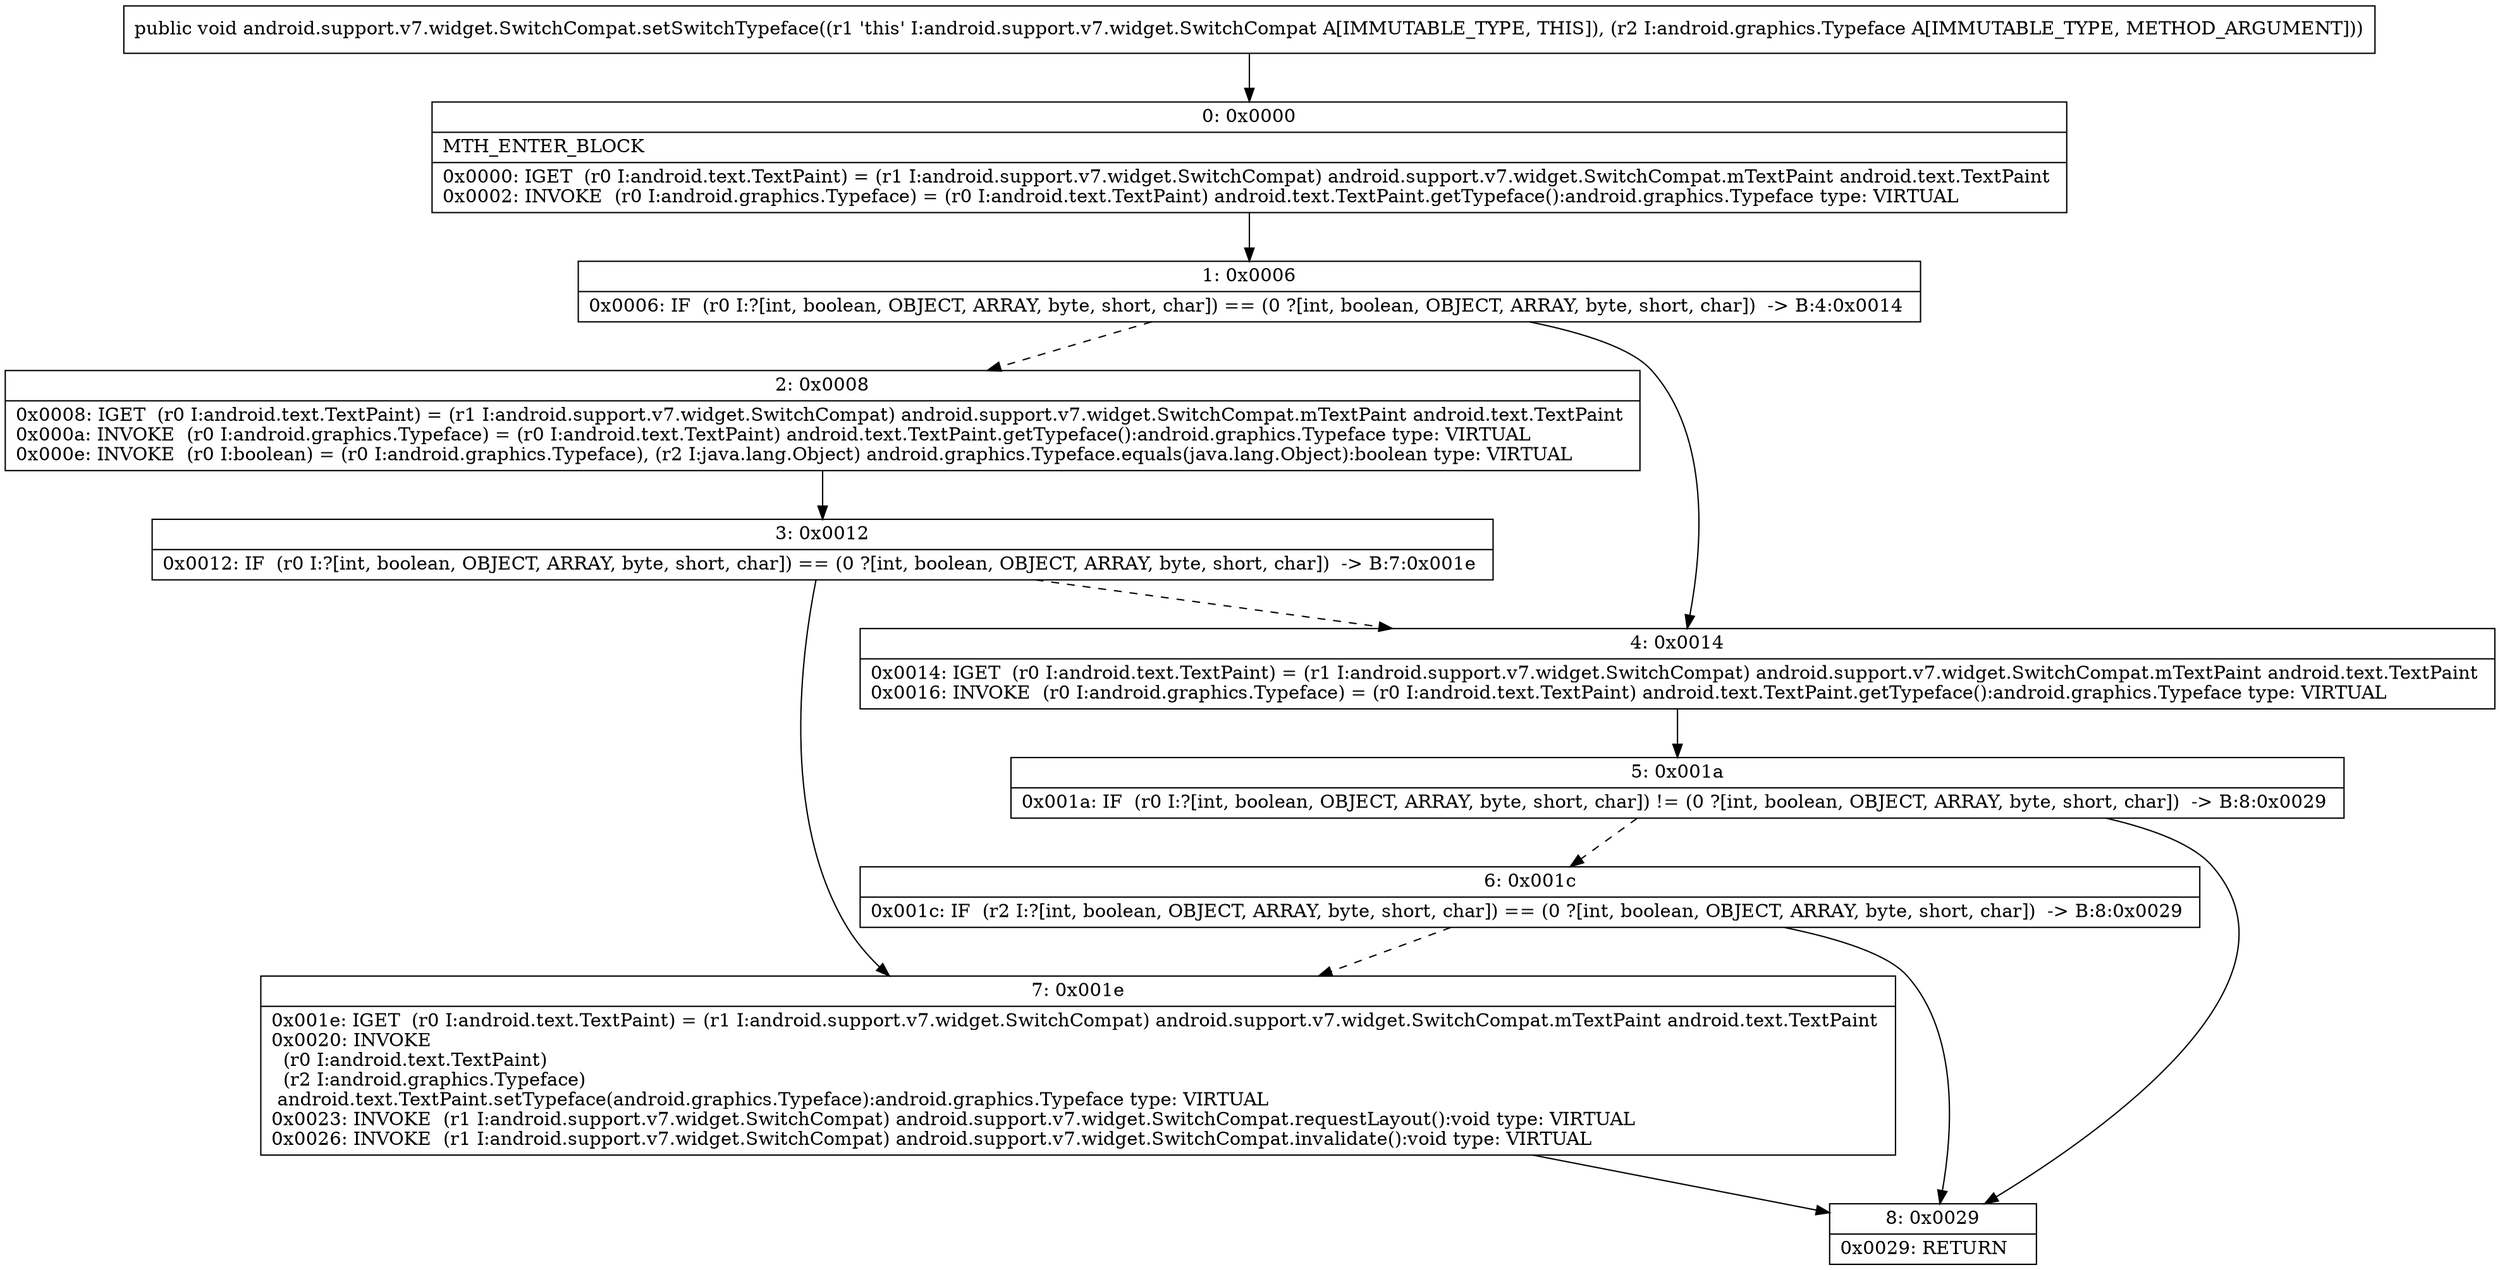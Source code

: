 digraph "CFG forandroid.support.v7.widget.SwitchCompat.setSwitchTypeface(Landroid\/graphics\/Typeface;)V" {
Node_0 [shape=record,label="{0\:\ 0x0000|MTH_ENTER_BLOCK\l|0x0000: IGET  (r0 I:android.text.TextPaint) = (r1 I:android.support.v7.widget.SwitchCompat) android.support.v7.widget.SwitchCompat.mTextPaint android.text.TextPaint \l0x0002: INVOKE  (r0 I:android.graphics.Typeface) = (r0 I:android.text.TextPaint) android.text.TextPaint.getTypeface():android.graphics.Typeface type: VIRTUAL \l}"];
Node_1 [shape=record,label="{1\:\ 0x0006|0x0006: IF  (r0 I:?[int, boolean, OBJECT, ARRAY, byte, short, char]) == (0 ?[int, boolean, OBJECT, ARRAY, byte, short, char])  \-\> B:4:0x0014 \l}"];
Node_2 [shape=record,label="{2\:\ 0x0008|0x0008: IGET  (r0 I:android.text.TextPaint) = (r1 I:android.support.v7.widget.SwitchCompat) android.support.v7.widget.SwitchCompat.mTextPaint android.text.TextPaint \l0x000a: INVOKE  (r0 I:android.graphics.Typeface) = (r0 I:android.text.TextPaint) android.text.TextPaint.getTypeface():android.graphics.Typeface type: VIRTUAL \l0x000e: INVOKE  (r0 I:boolean) = (r0 I:android.graphics.Typeface), (r2 I:java.lang.Object) android.graphics.Typeface.equals(java.lang.Object):boolean type: VIRTUAL \l}"];
Node_3 [shape=record,label="{3\:\ 0x0012|0x0012: IF  (r0 I:?[int, boolean, OBJECT, ARRAY, byte, short, char]) == (0 ?[int, boolean, OBJECT, ARRAY, byte, short, char])  \-\> B:7:0x001e \l}"];
Node_4 [shape=record,label="{4\:\ 0x0014|0x0014: IGET  (r0 I:android.text.TextPaint) = (r1 I:android.support.v7.widget.SwitchCompat) android.support.v7.widget.SwitchCompat.mTextPaint android.text.TextPaint \l0x0016: INVOKE  (r0 I:android.graphics.Typeface) = (r0 I:android.text.TextPaint) android.text.TextPaint.getTypeface():android.graphics.Typeface type: VIRTUAL \l}"];
Node_5 [shape=record,label="{5\:\ 0x001a|0x001a: IF  (r0 I:?[int, boolean, OBJECT, ARRAY, byte, short, char]) != (0 ?[int, boolean, OBJECT, ARRAY, byte, short, char])  \-\> B:8:0x0029 \l}"];
Node_6 [shape=record,label="{6\:\ 0x001c|0x001c: IF  (r2 I:?[int, boolean, OBJECT, ARRAY, byte, short, char]) == (0 ?[int, boolean, OBJECT, ARRAY, byte, short, char])  \-\> B:8:0x0029 \l}"];
Node_7 [shape=record,label="{7\:\ 0x001e|0x001e: IGET  (r0 I:android.text.TextPaint) = (r1 I:android.support.v7.widget.SwitchCompat) android.support.v7.widget.SwitchCompat.mTextPaint android.text.TextPaint \l0x0020: INVOKE  \l  (r0 I:android.text.TextPaint)\l  (r2 I:android.graphics.Typeface)\l android.text.TextPaint.setTypeface(android.graphics.Typeface):android.graphics.Typeface type: VIRTUAL \l0x0023: INVOKE  (r1 I:android.support.v7.widget.SwitchCompat) android.support.v7.widget.SwitchCompat.requestLayout():void type: VIRTUAL \l0x0026: INVOKE  (r1 I:android.support.v7.widget.SwitchCompat) android.support.v7.widget.SwitchCompat.invalidate():void type: VIRTUAL \l}"];
Node_8 [shape=record,label="{8\:\ 0x0029|0x0029: RETURN   \l}"];
MethodNode[shape=record,label="{public void android.support.v7.widget.SwitchCompat.setSwitchTypeface((r1 'this' I:android.support.v7.widget.SwitchCompat A[IMMUTABLE_TYPE, THIS]), (r2 I:android.graphics.Typeface A[IMMUTABLE_TYPE, METHOD_ARGUMENT])) }"];
MethodNode -> Node_0;
Node_0 -> Node_1;
Node_1 -> Node_2[style=dashed];
Node_1 -> Node_4;
Node_2 -> Node_3;
Node_3 -> Node_4[style=dashed];
Node_3 -> Node_7;
Node_4 -> Node_5;
Node_5 -> Node_6[style=dashed];
Node_5 -> Node_8;
Node_6 -> Node_7[style=dashed];
Node_6 -> Node_8;
Node_7 -> Node_8;
}

